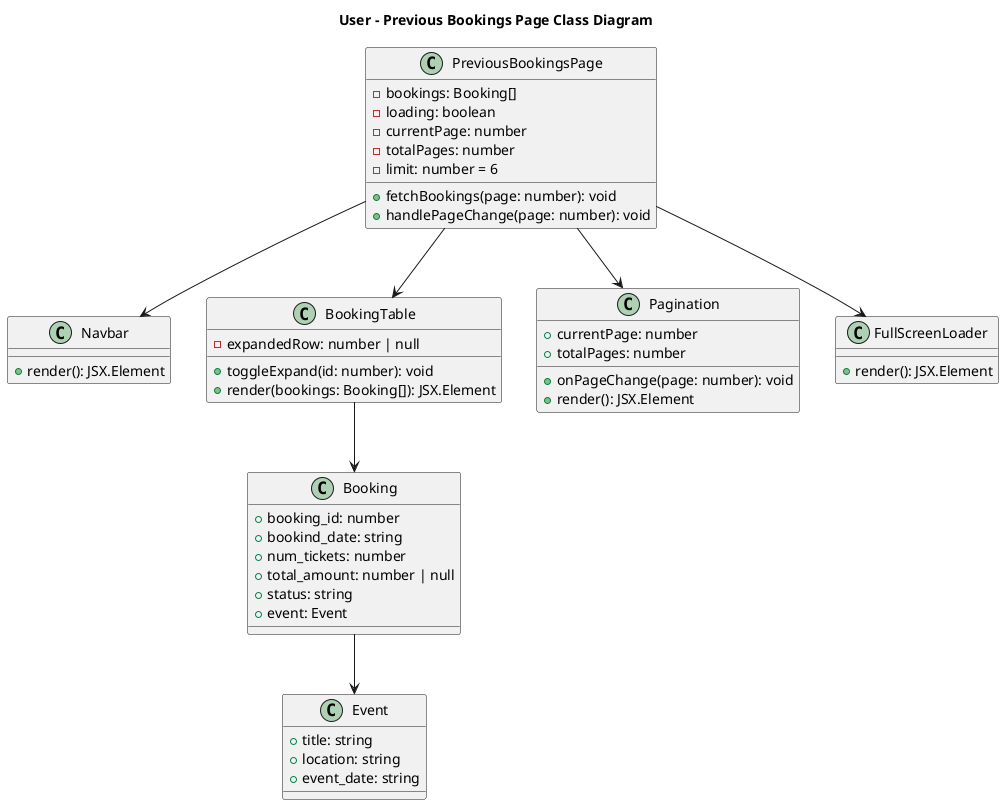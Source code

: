 @startuml
title User - Previous Bookings Page Class Diagram

class PreviousBookingsPage {
    - bookings: Booking[]
    - loading: boolean
    - currentPage: number
    - totalPages: number
    - limit: number = 6
    + fetchBookings(page: number): void
    + handlePageChange(page: number): void
}

class Navbar {
    + render(): JSX.Element
}

class BookingTable {
    - expandedRow: number | null
    + toggleExpand(id: number): void
    + render(bookings: Booking[]): JSX.Element
}

class Pagination {
    + currentPage: number
    + totalPages: number
    + onPageChange(page: number): void
    + render(): JSX.Element
}

class FullScreenLoader {
    + render(): JSX.Element
}

class Booking {
    + booking_id: number
    + bookind_date: string
    + num_tickets: number
    + total_amount: number | null
    + status: string
    + event: Event
}

class Event {
    + title: string
    + location: string
    + event_date: string
}

PreviousBookingsPage --> Navbar
PreviousBookingsPage --> BookingTable
PreviousBookingsPage --> Pagination
PreviousBookingsPage --> FullScreenLoader
BookingTable --> Booking
Booking --> Event

@enduml
